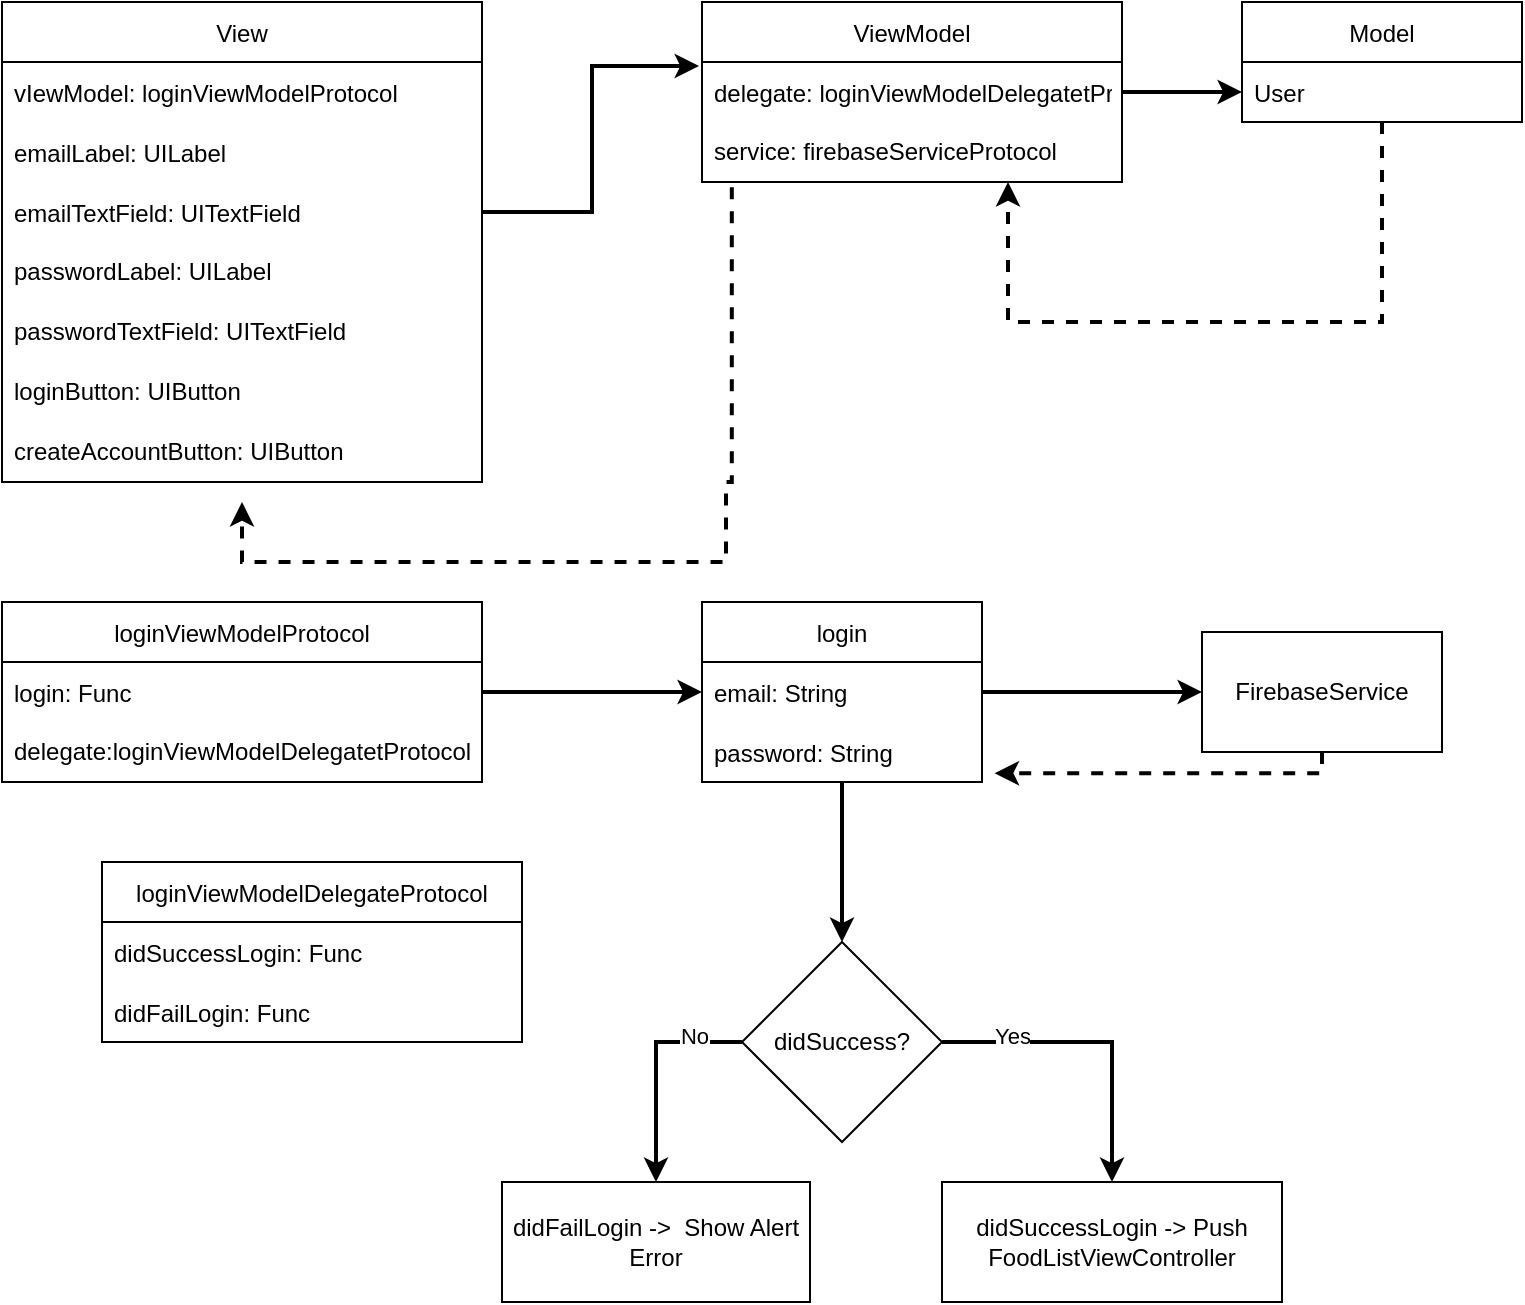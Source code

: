<mxfile version="17.4.2" type="device" pages="4"><diagram id="_7nZqWAXQAejt_EnDZtM" name="Login"><mxGraphModel dx="1298" dy="769" grid="1" gridSize="10" guides="1" tooltips="1" connect="1" arrows="1" fold="1" page="1" pageScale="1" pageWidth="827" pageHeight="1169" math="0" shadow="0"><root><mxCell id="0"/><mxCell id="1" parent="0"/><mxCell id="5mid37bNlQx74QoneCqS-1" value="View" style="swimlane;fontStyle=0;childLayout=stackLayout;horizontal=1;startSize=30;horizontalStack=0;resizeParent=1;resizeParentMax=0;resizeLast=0;collapsible=1;marginBottom=0;" parent="1" vertex="1"><mxGeometry x="10" y="200" width="240" height="240" as="geometry"><mxRectangle x="70" y="190" width="60" height="30" as="alternateBounds"/></mxGeometry></mxCell><mxCell id="5mid37bNlQx74QoneCqS-2" value="vIewModel: loginViewModelProtocol" style="text;strokeColor=none;fillColor=none;align=left;verticalAlign=middle;spacingLeft=4;spacingRight=4;overflow=hidden;points=[[0,0.5],[1,0.5]];portConstraint=eastwest;rotatable=0;" parent="5mid37bNlQx74QoneCqS-1" vertex="1"><mxGeometry y="30" width="240" height="30" as="geometry"/></mxCell><mxCell id="5mid37bNlQx74QoneCqS-3" value="emailLabel: UILabel" style="text;strokeColor=none;fillColor=none;align=left;verticalAlign=middle;spacingLeft=4;spacingRight=4;overflow=hidden;points=[[0,0.5],[1,0.5]];portConstraint=eastwest;rotatable=0;" parent="5mid37bNlQx74QoneCqS-1" vertex="1"><mxGeometry y="60" width="240" height="30" as="geometry"/></mxCell><mxCell id="5mid37bNlQx74QoneCqS-4" value="emailTextField: UITextField" style="text;strokeColor=none;fillColor=none;align=left;verticalAlign=middle;spacingLeft=4;spacingRight=4;overflow=hidden;points=[[0,0.5],[1,0.5]];portConstraint=eastwest;rotatable=0;" parent="5mid37bNlQx74QoneCqS-1" vertex="1"><mxGeometry y="90" width="240" height="30" as="geometry"/></mxCell><mxCell id="5mid37bNlQx74QoneCqS-16" value="passwordLabel:&amp;nbsp;&lt;span&gt;UILabel&lt;/span&gt;" style="text;html=1;strokeColor=none;fillColor=none;align=left;verticalAlign=middle;whiteSpace=wrap;rounded=0;spacingLeft=4;spacingRight=4;" parent="5mid37bNlQx74QoneCqS-1" vertex="1"><mxGeometry y="120" width="240" height="30" as="geometry"/></mxCell><mxCell id="5mid37bNlQx74QoneCqS-17" value="passwordTextField: UITextField" style="text;html=1;strokeColor=none;fillColor=none;align=left;verticalAlign=middle;whiteSpace=wrap;rounded=0;spacingLeft=4;spacingRight=4;" parent="5mid37bNlQx74QoneCqS-1" vertex="1"><mxGeometry y="150" width="240" height="30" as="geometry"/></mxCell><mxCell id="5mid37bNlQx74QoneCqS-18" value="loginButton: UIButton" style="text;html=1;strokeColor=none;fillColor=none;align=left;verticalAlign=middle;whiteSpace=wrap;rounded=0;spacingLeft=4;spacingRight=4;" parent="5mid37bNlQx74QoneCqS-1" vertex="1"><mxGeometry y="180" width="240" height="30" as="geometry"/></mxCell><mxCell id="SA5lbfpwU7fQc9sRFXdR-1" value="createAccountButton: UIButton" style="text;html=1;strokeColor=none;fillColor=none;align=left;verticalAlign=middle;whiteSpace=wrap;rounded=0;spacingLeft=4;" parent="5mid37bNlQx74QoneCqS-1" vertex="1"><mxGeometry y="210" width="240" height="30" as="geometry"/></mxCell><mxCell id="5mid37bNlQx74QoneCqS-26" style="edgeStyle=orthogonalEdgeStyle;rounded=0;orthogonalLoop=1;jettySize=auto;html=1;dashed=1;exitX=0.071;exitY=1.088;exitDx=0;exitDy=0;exitPerimeter=0;strokeWidth=2;" parent="1" source="7FjsMZFbTnoe8OnKk-8a-32" edge="1"><mxGeometry relative="1" as="geometry"><mxPoint x="396.96" y="290.99" as="sourcePoint"/><Array as="points"><mxPoint x="375" y="440"/><mxPoint x="372" y="440"/><mxPoint x="372" y="480"/><mxPoint x="130" y="480"/></Array><mxPoint x="130" y="450" as="targetPoint"/></mxGeometry></mxCell><mxCell id="5mid37bNlQx74QoneCqS-5" value="ViewModel" style="swimlane;fontStyle=0;childLayout=stackLayout;horizontal=1;startSize=30;horizontalStack=0;resizeParent=1;resizeParentMax=0;resizeLast=0;collapsible=1;marginBottom=0;" parent="1" vertex="1"><mxGeometry x="360" y="200" width="210" height="90" as="geometry"/></mxCell><mxCell id="5mid37bNlQx74QoneCqS-6" value="delegate: loginViewModelDelegatetProtocol" style="text;strokeColor=none;fillColor=none;align=left;verticalAlign=middle;spacingLeft=4;spacingRight=4;overflow=hidden;points=[[0,0.5],[1,0.5]];portConstraint=eastwest;rotatable=0;" parent="5mid37bNlQx74QoneCqS-5" vertex="1"><mxGeometry y="30" width="210" height="30" as="geometry"/></mxCell><mxCell id="7FjsMZFbTnoe8OnKk-8a-32" value="service: firebaseServiceProtocol" style="text;html=1;strokeColor=none;fillColor=none;align=left;verticalAlign=middle;whiteSpace=wrap;rounded=0;spacingLeft=4;" parent="5mid37bNlQx74QoneCqS-5" vertex="1"><mxGeometry y="60" width="210" height="30" as="geometry"/></mxCell><mxCell id="5mid37bNlQx74QoneCqS-25" style="edgeStyle=orthogonalEdgeStyle;rounded=0;orthogonalLoop=1;jettySize=auto;html=1;dashed=1;strokeWidth=2;" parent="1" source="5mid37bNlQx74QoneCqS-9" edge="1"><mxGeometry relative="1" as="geometry"><mxPoint x="513" y="290" as="targetPoint"/><Array as="points"><mxPoint x="700" y="360"/><mxPoint x="513" y="360"/></Array></mxGeometry></mxCell><mxCell id="5mid37bNlQx74QoneCqS-9" value="Model" style="swimlane;fontStyle=0;childLayout=stackLayout;horizontal=1;startSize=30;horizontalStack=0;resizeParent=1;resizeParentMax=0;resizeLast=0;collapsible=1;marginBottom=0;" parent="1" vertex="1"><mxGeometry x="630" y="200" width="140" height="60" as="geometry"/></mxCell><mxCell id="5mid37bNlQx74QoneCqS-10" value="User" style="text;strokeColor=none;fillColor=none;align=left;verticalAlign=middle;spacingLeft=4;spacingRight=4;overflow=hidden;points=[[0,0.5],[1,0.5]];portConstraint=eastwest;rotatable=0;" parent="5mid37bNlQx74QoneCqS-9" vertex="1"><mxGeometry y="30" width="140" height="30" as="geometry"/></mxCell><mxCell id="5mid37bNlQx74QoneCqS-23" style="edgeStyle=orthogonalEdgeStyle;rounded=0;orthogonalLoop=1;jettySize=auto;html=1;entryX=-0.007;entryY=0.067;entryDx=0;entryDy=0;entryPerimeter=0;strokeWidth=2;" parent="1" source="5mid37bNlQx74QoneCqS-4" target="5mid37bNlQx74QoneCqS-6" edge="1"><mxGeometry relative="1" as="geometry"><mxPoint x="358.04" y="266" as="targetPoint"/></mxGeometry></mxCell><mxCell id="5mid37bNlQx74QoneCqS-24" style="edgeStyle=orthogonalEdgeStyle;rounded=0;orthogonalLoop=1;jettySize=auto;html=1;strokeWidth=2;exitX=1;exitY=0.5;exitDx=0;exitDy=0;" parent="1" source="5mid37bNlQx74QoneCqS-6" target="5mid37bNlQx74QoneCqS-10" edge="1"><mxGeometry relative="1" as="geometry"><mxPoint x="500" y="275" as="sourcePoint"/></mxGeometry></mxCell><mxCell id="5mid37bNlQx74QoneCqS-27" value="loginViewModelProtocol" style="swimlane;fontStyle=0;childLayout=stackLayout;horizontal=1;startSize=30;horizontalStack=0;resizeParent=1;resizeParentMax=0;resizeLast=0;collapsible=1;marginBottom=0;html=0;" parent="1" vertex="1"><mxGeometry x="10" y="500" width="240" height="90" as="geometry"/></mxCell><mxCell id="5mid37bNlQx74QoneCqS-28" value="login: Func" style="text;strokeColor=none;fillColor=none;align=left;verticalAlign=middle;spacingLeft=4;spacingRight=4;overflow=hidden;points=[[0,0.5],[1,0.5]];portConstraint=eastwest;rotatable=0;html=0;" parent="5mid37bNlQx74QoneCqS-27" vertex="1"><mxGeometry y="30" width="240" height="30" as="geometry"/></mxCell><mxCell id="Tg4N49mSrx9kfHl67iDf-1" value="&lt;span&gt;delegate:loginViewModelDelegatetProtocol&lt;/span&gt;" style="text;html=1;strokeColor=none;fillColor=none;align=left;verticalAlign=middle;whiteSpace=wrap;rounded=0;spacingLeft=4;" vertex="1" parent="5mid37bNlQx74QoneCqS-27"><mxGeometry y="60" width="240" height="30" as="geometry"/></mxCell><mxCell id="7FjsMZFbTnoe8OnKk-8a-17" style="edgeStyle=orthogonalEdgeStyle;rounded=0;orthogonalLoop=1;jettySize=auto;html=1;entryX=0.5;entryY=0;entryDx=0;entryDy=0;strokeWidth=2;" parent="1" source="5mid37bNlQx74QoneCqS-31" target="7FjsMZFbTnoe8OnKk-8a-16" edge="1"><mxGeometry relative="1" as="geometry"/></mxCell><mxCell id="5mid37bNlQx74QoneCqS-31" value="login" style="swimlane;fontStyle=0;childLayout=stackLayout;horizontal=1;startSize=30;horizontalStack=0;resizeParent=1;resizeParentMax=0;resizeLast=0;collapsible=1;marginBottom=0;html=0;" parent="1" vertex="1"><mxGeometry x="360" y="500" width="140" height="90" as="geometry"/></mxCell><mxCell id="5mid37bNlQx74QoneCqS-32" value="email: String" style="text;strokeColor=none;fillColor=none;align=left;verticalAlign=middle;spacingLeft=4;spacingRight=4;overflow=hidden;points=[[0,0.5],[1,0.5]];portConstraint=eastwest;rotatable=0;html=0;" parent="5mid37bNlQx74QoneCqS-31" vertex="1"><mxGeometry y="30" width="140" height="30" as="geometry"/></mxCell><mxCell id="5mid37bNlQx74QoneCqS-33" value="password: String" style="text;strokeColor=none;fillColor=none;align=left;verticalAlign=middle;spacingLeft=4;spacingRight=4;overflow=hidden;points=[[0,0.5],[1,0.5]];portConstraint=eastwest;rotatable=0;html=0;" parent="5mid37bNlQx74QoneCqS-31" vertex="1"><mxGeometry y="60" width="140" height="30" as="geometry"/></mxCell><mxCell id="5mid37bNlQx74QoneCqS-35" style="edgeStyle=orthogonalEdgeStyle;rounded=0;orthogonalLoop=1;jettySize=auto;html=1;entryX=0;entryY=0.5;entryDx=0;entryDy=0;strokeWidth=2;exitX=1;exitY=0.5;exitDx=0;exitDy=0;" parent="1" source="5mid37bNlQx74QoneCqS-28" target="5mid37bNlQx74QoneCqS-32" edge="1"><mxGeometry relative="1" as="geometry"/></mxCell><mxCell id="7FjsMZFbTnoe8OnKk-8a-1" value="loginViewModelDelegateProtocol" style="swimlane;fontStyle=0;childLayout=stackLayout;horizontal=1;startSize=30;horizontalStack=0;resizeParent=1;resizeParentMax=0;resizeLast=0;collapsible=1;marginBottom=0;html=0;" parent="1" vertex="1"><mxGeometry x="60" y="630" width="210" height="90" as="geometry"/></mxCell><mxCell id="7FjsMZFbTnoe8OnKk-8a-2" value="didSuccessLogin: Func" style="text;strokeColor=none;fillColor=none;align=left;verticalAlign=middle;spacingLeft=4;spacingRight=4;overflow=hidden;points=[[0,0.5],[1,0.5]];portConstraint=eastwest;rotatable=0;html=0;" parent="7FjsMZFbTnoe8OnKk-8a-1" vertex="1"><mxGeometry y="30" width="210" height="30" as="geometry"/></mxCell><mxCell id="7FjsMZFbTnoe8OnKk-8a-3" value="didFailLogin: Func" style="text;strokeColor=none;fillColor=none;align=left;verticalAlign=middle;spacingLeft=4;spacingRight=4;overflow=hidden;points=[[0,0.5],[1,0.5]];portConstraint=eastwest;rotatable=0;html=0;" parent="7FjsMZFbTnoe8OnKk-8a-1" vertex="1"><mxGeometry y="60" width="210" height="30" as="geometry"/></mxCell><mxCell id="7FjsMZFbTnoe8OnKk-8a-14" value="didSuccessLogin -&amp;gt; Push FoodListViewController" style="rounded=0;whiteSpace=wrap;html=1;" parent="1" vertex="1"><mxGeometry x="480" y="790" width="170" height="60" as="geometry"/></mxCell><mxCell id="7FjsMZFbTnoe8OnKk-8a-19" style="edgeStyle=orthogonalEdgeStyle;rounded=0;orthogonalLoop=1;jettySize=auto;html=1;entryX=0.5;entryY=0;entryDx=0;entryDy=0;strokeWidth=2;exitX=1;exitY=0.5;exitDx=0;exitDy=0;" parent="1" source="7FjsMZFbTnoe8OnKk-8a-16" target="7FjsMZFbTnoe8OnKk-8a-14" edge="1"><mxGeometry relative="1" as="geometry"/></mxCell><mxCell id="7FjsMZFbTnoe8OnKk-8a-23" value="Yes" style="edgeLabel;html=1;align=center;verticalAlign=middle;resizable=0;points=[];" parent="7FjsMZFbTnoe8OnKk-8a-19" vertex="1" connectable="0"><mxGeometry x="-0.558" y="3" relative="1" as="geometry"><mxPoint as="offset"/></mxGeometry></mxCell><mxCell id="7FjsMZFbTnoe8OnKk-8a-21" style="edgeStyle=orthogonalEdgeStyle;rounded=0;orthogonalLoop=1;jettySize=auto;html=1;entryX=0.5;entryY=0;entryDx=0;entryDy=0;strokeWidth=2;exitX=0;exitY=0.5;exitDx=0;exitDy=0;" parent="1" source="7FjsMZFbTnoe8OnKk-8a-16" target="7FjsMZFbTnoe8OnKk-8a-20" edge="1"><mxGeometry relative="1" as="geometry"/></mxCell><mxCell id="7FjsMZFbTnoe8OnKk-8a-22" value="No" style="edgeLabel;html=1;align=center;verticalAlign=middle;resizable=0;points=[];" parent="7FjsMZFbTnoe8OnKk-8a-21" vertex="1" connectable="0"><mxGeometry x="-0.572" y="-3" relative="1" as="geometry"><mxPoint as="offset"/></mxGeometry></mxCell><mxCell id="7FjsMZFbTnoe8OnKk-8a-16" value="didSuccess?" style="rhombus;whiteSpace=wrap;html=1;" parent="1" vertex="1"><mxGeometry x="380" y="670" width="100" height="100" as="geometry"/></mxCell><mxCell id="7FjsMZFbTnoe8OnKk-8a-20" value="&lt;span style=&quot;text-align: left&quot;&gt;didFailLogin&lt;/span&gt;&amp;nbsp;-&amp;gt;&amp;nbsp; Show Alert Error" style="rounded=0;whiteSpace=wrap;html=1;" parent="1" vertex="1"><mxGeometry x="260" y="790" width="154" height="60" as="geometry"/></mxCell><mxCell id="7FjsMZFbTnoe8OnKk-8a-34" style="edgeStyle=orthogonalEdgeStyle;rounded=0;orthogonalLoop=1;jettySize=auto;html=1;entryX=1.045;entryY=0.853;entryDx=0;entryDy=0;entryPerimeter=0;strokeWidth=2;dashed=1;" parent="1" source="7FjsMZFbTnoe8OnKk-8a-24" target="5mid37bNlQx74QoneCqS-33" edge="1"><mxGeometry relative="1" as="geometry"><Array as="points"><mxPoint x="670" y="586"/></Array></mxGeometry></mxCell><mxCell id="7FjsMZFbTnoe8OnKk-8a-24" value="FirebaseService" style="rounded=0;whiteSpace=wrap;html=1;" parent="1" vertex="1"><mxGeometry x="610" y="515" width="120" height="60" as="geometry"/></mxCell><mxCell id="7FjsMZFbTnoe8OnKk-8a-33" style="edgeStyle=orthogonalEdgeStyle;rounded=0;orthogonalLoop=1;jettySize=auto;html=1;entryX=0;entryY=0.5;entryDx=0;entryDy=0;strokeWidth=2;" parent="1" source="5mid37bNlQx74QoneCqS-32" target="7FjsMZFbTnoe8OnKk-8a-24" edge="1"><mxGeometry relative="1" as="geometry"/></mxCell></root></mxGraphModel></diagram><diagram id="khJW7fouUtoH_cxdI4q6" name="TabBarController"><mxGraphModel dx="1298" dy="769" grid="1" gridSize="10" guides="1" tooltips="1" connect="1" arrows="1" fold="1" page="1" pageScale="1" pageWidth="827" pageHeight="1169" math="0" shadow="0"><root><mxCell id="0"/><mxCell id="1" parent="0"/><mxCell id="SogSgnXNtKTgNqCNMV0c-7" style="edgeStyle=orthogonalEdgeStyle;rounded=0;orthogonalLoop=1;jettySize=auto;html=1;entryX=0.5;entryY=0;entryDx=0;entryDy=0;" parent="1" source="SogSgnXNtKTgNqCNMV0c-1" target="SogSgnXNtKTgNqCNMV0c-6" edge="1"><mxGeometry relative="1" as="geometry"/></mxCell><mxCell id="SogSgnXNtKTgNqCNMV0c-8" style="edgeStyle=orthogonalEdgeStyle;rounded=0;orthogonalLoop=1;jettySize=auto;html=1;entryX=0.5;entryY=0;entryDx=0;entryDy=0;" parent="1" source="SogSgnXNtKTgNqCNMV0c-1" target="SogSgnXNtKTgNqCNMV0c-4" edge="1"><mxGeometry relative="1" as="geometry"/></mxCell><mxCell id="SogSgnXNtKTgNqCNMV0c-9" style="edgeStyle=orthogonalEdgeStyle;rounded=0;orthogonalLoop=1;jettySize=auto;html=1;entryX=0.5;entryY=0;entryDx=0;entryDy=0;" parent="1" source="SogSgnXNtKTgNqCNMV0c-1" target="SogSgnXNtKTgNqCNMV0c-5" edge="1"><mxGeometry relative="1" as="geometry"/></mxCell><mxCell id="SogSgnXNtKTgNqCNMV0c-1" value="TabBarButton clicked" style="rhombus;whiteSpace=wrap;html=1;" parent="1" vertex="1"><mxGeometry x="279" y="260" width="150" height="130" as="geometry"/></mxCell><mxCell id="SogSgnXNtKTgNqCNMV0c-3" value="" style="edgeStyle=orthogonalEdgeStyle;rounded=0;orthogonalLoop=1;jettySize=auto;html=1;" parent="1" source="SogSgnXNtKTgNqCNMV0c-2" target="SogSgnXNtKTgNqCNMV0c-1" edge="1"><mxGeometry relative="1" as="geometry"/></mxCell><mxCell id="SogSgnXNtKTgNqCNMV0c-2" value="FoodView" style="ellipse;whiteSpace=wrap;html=1;" parent="1" vertex="1"><mxGeometry x="294" y="150" width="120" height="80" as="geometry"/></mxCell><mxCell id="SogSgnXNtKTgNqCNMV0c-4" value="ExploreView" style="rounded=1;whiteSpace=wrap;html=1;" parent="1" vertex="1"><mxGeometry x="294" y="460" width="120" height="60" as="geometry"/></mxCell><mxCell id="SogSgnXNtKTgNqCNMV0c-5" value="DrinkListView" style="rounded=1;whiteSpace=wrap;html=1;" parent="1" vertex="1"><mxGeometry x="480" y="460" width="120" height="60" as="geometry"/></mxCell><mxCell id="SogSgnXNtKTgNqCNMV0c-6" value="FoodListView" style="rounded=1;whiteSpace=wrap;html=1;" parent="1" vertex="1"><mxGeometry x="120" y="460" width="120" height="60" as="geometry"/></mxCell></root></mxGraphModel></diagram><diagram id="dC1jxWUbCUklt4i5Ol3n" name="FoodListController"><mxGraphModel dx="1298" dy="769" grid="1" gridSize="10" guides="1" tooltips="1" connect="1" arrows="1" fold="1" page="1" pageScale="1" pageWidth="827" pageHeight="1169" math="0" shadow="0"><root><mxCell id="0"/><mxCell id="1" parent="0"/><mxCell id="A_j1S5AUs-bilgTeFabj-1" value="View" style="swimlane;fontStyle=0;childLayout=stackLayout;horizontal=1;startSize=30;horizontalStack=0;resizeParent=1;resizeParentMax=0;resizeLast=0;collapsible=1;marginBottom=0;" parent="1" vertex="1"><mxGeometry x="10" y="200" width="240" height="180" as="geometry"><mxRectangle x="70" y="190" width="60" height="30" as="alternateBounds"/></mxGeometry></mxCell><mxCell id="A_j1S5AUs-bilgTeFabj-2" value="vIewModel: foodViewModelProtocol" style="text;strokeColor=none;fillColor=none;align=left;verticalAlign=middle;spacingLeft=4;spacingRight=4;overflow=hidden;points=[[0,0.5],[1,0.5]];portConstraint=eastwest;rotatable=0;" parent="A_j1S5AUs-bilgTeFabj-1" vertex="1"><mxGeometry y="30" width="240" height="30" as="geometry"/></mxCell><mxCell id="A_j1S5AUs-bilgTeFabj-3" value="perfilButton: NavigationButton" style="text;strokeColor=none;fillColor=none;align=left;verticalAlign=middle;spacingLeft=4;spacingRight=4;overflow=hidden;points=[[0,0.5],[1,0.5]];portConstraint=eastwest;rotatable=0;" parent="A_j1S5AUs-bilgTeFabj-1" vertex="1"><mxGeometry y="60" width="240" height="30" as="geometry"/></mxCell><mxCell id="A_j1S5AUs-bilgTeFabj-4" value="searchButton: NavigationButton" style="text;strokeColor=none;fillColor=none;align=left;verticalAlign=middle;spacingLeft=4;spacingRight=4;overflow=hidden;points=[[0,0.5],[1,0.5]];portConstraint=eastwest;rotatable=0;" parent="A_j1S5AUs-bilgTeFabj-1" vertex="1"><mxGeometry y="90" width="240" height="30" as="geometry"/></mxCell><mxCell id="A_j1S5AUs-bilgTeFabj-5" value="searchBar: FoodSearchBar" style="text;html=1;strokeColor=none;fillColor=none;align=left;verticalAlign=middle;whiteSpace=wrap;rounded=0;spacingLeft=4;spacingRight=4;" parent="A_j1S5AUs-bilgTeFabj-1" vertex="1"><mxGeometry y="120" width="240" height="30" as="geometry"/></mxCell><mxCell id="jH3AsWIE2beQhTnfJs9G-1" value="foddList: CollectionView" style="text;html=1;strokeColor=none;fillColor=none;align=left;verticalAlign=middle;whiteSpace=wrap;rounded=0;spacingLeft=4;spacingRight=4;" parent="A_j1S5AUs-bilgTeFabj-1" vertex="1"><mxGeometry y="150" width="240" height="30" as="geometry"/></mxCell><mxCell id="A_j1S5AUs-bilgTeFabj-8" style="edgeStyle=orthogonalEdgeStyle;rounded=0;orthogonalLoop=1;jettySize=auto;html=1;dashed=1;exitX=0.25;exitY=1;exitDx=0;exitDy=0;strokeWidth=2;entryX=0.5;entryY=1;entryDx=0;entryDy=0;" parent="1" source="A_j1S5AUs-bilgTeFabj-11" target="jH3AsWIE2beQhTnfJs9G-1" edge="1"><mxGeometry relative="1" as="geometry"><mxPoint x="396.96" y="290.99" as="sourcePoint"/><Array as="points"><mxPoint x="375" y="440"/><mxPoint x="130" y="440"/></Array><mxPoint x="140" y="420" as="targetPoint"/></mxGeometry></mxCell><mxCell id="A_j1S5AUs-bilgTeFabj-9" value="ViewModel" style="swimlane;fontStyle=0;childLayout=stackLayout;horizontal=1;startSize=30;horizontalStack=0;resizeParent=1;resizeParentMax=0;resizeLast=0;collapsible=1;marginBottom=0;" parent="1" vertex="1"><mxGeometry x="310" y="200" width="260" height="90" as="geometry"/></mxCell><mxCell id="A_j1S5AUs-bilgTeFabj-10" value="delegate: foodViewModelDelegateProtocol" style="text;strokeColor=none;fillColor=none;align=left;verticalAlign=middle;spacingLeft=4;spacingRight=4;overflow=hidden;points=[[0,0.5],[1,0.5]];portConstraint=eastwest;rotatable=0;" parent="A_j1S5AUs-bilgTeFabj-9" vertex="1"><mxGeometry y="30" width="260" height="30" as="geometry"/></mxCell><mxCell id="A_j1S5AUs-bilgTeFabj-11" value="service: foodServiceProtocol" style="text;html=1;strokeColor=none;fillColor=none;align=left;verticalAlign=middle;whiteSpace=wrap;rounded=0;spacingLeft=4;" parent="A_j1S5AUs-bilgTeFabj-9" vertex="1"><mxGeometry y="60" width="260" height="30" as="geometry"/></mxCell><mxCell id="A_j1S5AUs-bilgTeFabj-12" style="edgeStyle=orthogonalEdgeStyle;rounded=0;orthogonalLoop=1;jettySize=auto;html=1;dashed=1;strokeWidth=2;exitX=0.5;exitY=1;exitDx=0;exitDy=0;" parent="1" source="nGZRcZcccH3wUz8mWYX5-5" edge="1"><mxGeometry relative="1" as="geometry"><mxPoint x="513" y="290" as="targetPoint"/><Array as="points"><mxPoint x="740" y="360"/><mxPoint x="513" y="360"/></Array></mxGeometry></mxCell><mxCell id="A_j1S5AUs-bilgTeFabj-13" value="Model" style="swimlane;fontStyle=0;childLayout=stackLayout;horizontal=1;startSize=30;horizontalStack=0;resizeParent=1;resizeParentMax=0;resizeLast=0;collapsible=1;marginBottom=0;" parent="1" vertex="1"><mxGeometry x="670" y="200" width="140" height="90" as="geometry"/></mxCell><mxCell id="A_j1S5AUs-bilgTeFabj-14" value="Food" style="text;strokeColor=none;fillColor=none;align=left;verticalAlign=middle;spacingLeft=4;spacingRight=4;overflow=hidden;points=[[0,0.5],[1,0.5]];portConstraint=eastwest;rotatable=0;" parent="A_j1S5AUs-bilgTeFabj-13" vertex="1"><mxGeometry y="30" width="140" height="30" as="geometry"/></mxCell><mxCell id="nGZRcZcccH3wUz8mWYX5-5" value="Drink" style="text;html=1;strokeColor=none;fillColor=none;align=left;verticalAlign=middle;whiteSpace=wrap;rounded=0;spacingLeft=4;spacingRight=4;" parent="A_j1S5AUs-bilgTeFabj-13" vertex="1"><mxGeometry y="60" width="140" height="30" as="geometry"/></mxCell><mxCell id="A_j1S5AUs-bilgTeFabj-15" style="edgeStyle=orthogonalEdgeStyle;rounded=0;orthogonalLoop=1;jettySize=auto;html=1;entryX=-0.007;entryY=0.067;entryDx=0;entryDy=0;entryPerimeter=0;strokeWidth=2;" parent="1" source="A_j1S5AUs-bilgTeFabj-4" target="A_j1S5AUs-bilgTeFabj-10" edge="1"><mxGeometry relative="1" as="geometry"><mxPoint x="358.04" y="266" as="targetPoint"/></mxGeometry></mxCell><mxCell id="A_j1S5AUs-bilgTeFabj-16" style="edgeStyle=orthogonalEdgeStyle;rounded=0;orthogonalLoop=1;jettySize=auto;html=1;strokeWidth=2;exitX=1;exitY=0.5;exitDx=0;exitDy=0;" parent="1" source="A_j1S5AUs-bilgTeFabj-10" target="A_j1S5AUs-bilgTeFabj-14" edge="1"><mxGeometry relative="1" as="geometry"><mxPoint x="500" y="275" as="sourcePoint"/></mxGeometry></mxCell><mxCell id="_9Z6Ob9I7pEz4iQl6VlI-1" value="foodViewModelProtocol" style="swimlane;fontStyle=0;childLayout=stackLayout;horizontal=1;startSize=30;horizontalStack=0;resizeParent=1;resizeParentMax=0;resizeLast=0;collapsible=1;marginBottom=0;html=0;" vertex="1" parent="1"><mxGeometry x="10" y="500" width="240" height="90" as="geometry"/></mxCell><mxCell id="_9Z6Ob9I7pEz4iQl6VlI-2" value="loadFoods: Func" style="text;strokeColor=none;fillColor=none;align=left;verticalAlign=middle;spacingLeft=4;spacingRight=4;overflow=hidden;points=[[0,0.5],[1,0.5]];portConstraint=eastwest;rotatable=0;html=0;" vertex="1" parent="_9Z6Ob9I7pEz4iQl6VlI-1"><mxGeometry y="30" width="240" height="30" as="geometry"/></mxCell><mxCell id="_9Z6Ob9I7pEz4iQl6VlI-3" value="&lt;span&gt;delegate:loginViewModelDelegatetProtocol&lt;/span&gt;" style="text;html=1;strokeColor=none;fillColor=none;align=left;verticalAlign=middle;whiteSpace=wrap;rounded=0;spacingLeft=4;" vertex="1" parent="_9Z6Ob9I7pEz4iQl6VlI-1"><mxGeometry y="60" width="240" height="30" as="geometry"/></mxCell><mxCell id="w1RbdoLoMPfWGYcVWgr5-1" value="foodViewModelDelegateProtocol" style="swimlane;fontStyle=0;childLayout=stackLayout;horizontal=1;startSize=30;horizontalStack=0;resizeParent=1;resizeParentMax=0;resizeLast=0;collapsible=1;marginBottom=0;html=0;" vertex="1" parent="1"><mxGeometry x="10" y="610" width="210" height="90" as="geometry"/></mxCell><mxCell id="w1RbdoLoMPfWGYcVWgr5-2" value="didLoadedFood: Func" style="text;strokeColor=none;fillColor=none;align=left;verticalAlign=middle;spacingLeft=4;spacingRight=4;overflow=hidden;points=[[0,0.5],[1,0.5]];portConstraint=eastwest;rotatable=0;html=0;" vertex="1" parent="w1RbdoLoMPfWGYcVWgr5-1"><mxGeometry y="30" width="210" height="30" as="geometry"/></mxCell><mxCell id="w1RbdoLoMPfWGYcVWgr5-3" value="didFailLoadedFood: Func" style="text;strokeColor=none;fillColor=none;align=left;verticalAlign=middle;spacingLeft=4;spacingRight=4;overflow=hidden;points=[[0,0.5],[1,0.5]];portConstraint=eastwest;rotatable=0;html=0;" vertex="1" parent="w1RbdoLoMPfWGYcVWgr5-1"><mxGeometry y="60" width="210" height="30" as="geometry"/></mxCell></root></mxGraphModel></diagram><diagram id="WZDw2m0-Y-nWkr19Yewr" name="Food Details"><mxGraphModel dx="1426" dy="769" grid="1" gridSize="10" guides="1" tooltips="1" connect="1" arrows="1" fold="1" page="1" pageScale="1" pageWidth="827" pageHeight="1169" math="0" shadow="0"><root><mxCell id="0"/><mxCell id="1" parent="0"/></root></mxGraphModel></diagram></mxfile>